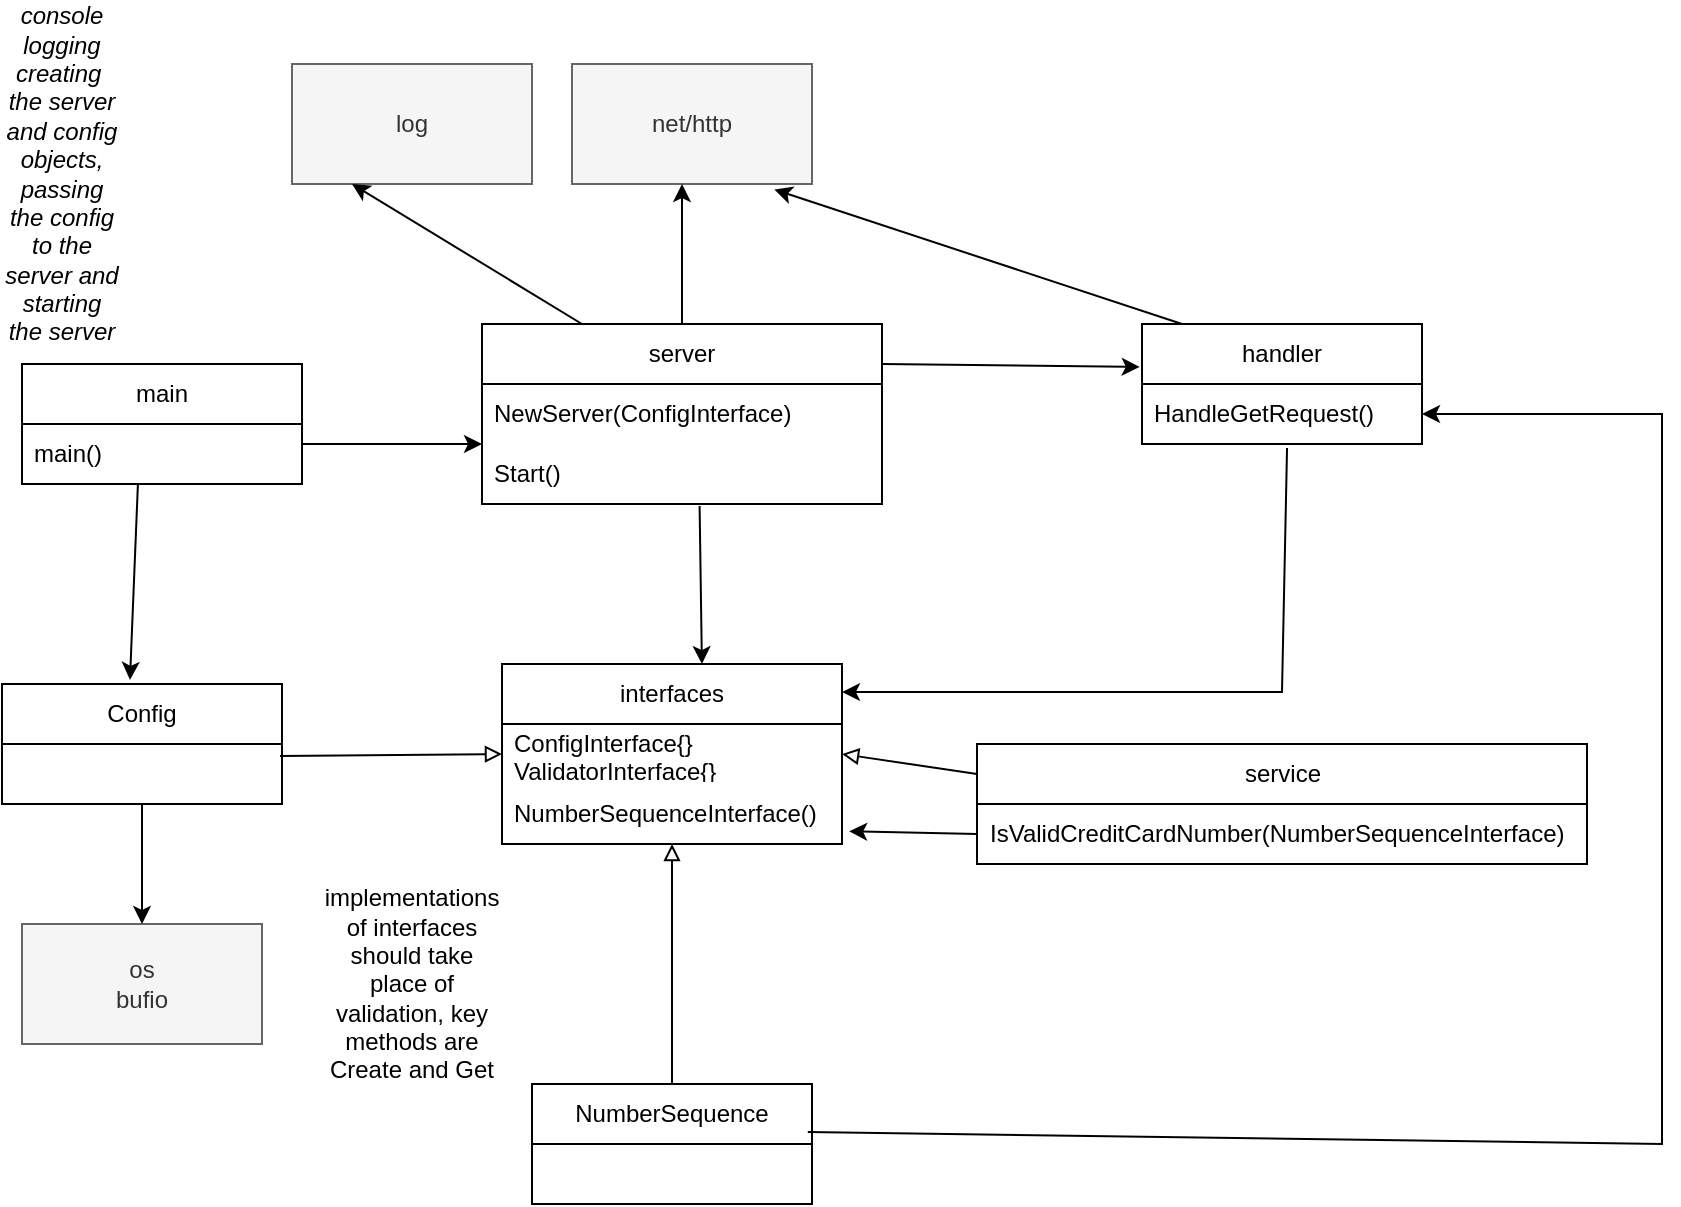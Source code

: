 <mxfile version="26.0.7">
  <diagram id="C5RBs43oDa-KdzZeNtuy" name="Page-1">
    <mxGraphModel dx="1114" dy="784" grid="1" gridSize="10" guides="1" tooltips="1" connect="1" arrows="1" fold="1" page="1" pageScale="1" pageWidth="827" pageHeight="1169" math="0" shadow="0">
      <root>
        <mxCell id="WIyWlLk6GJQsqaUBKTNV-0" />
        <mxCell id="WIyWlLk6GJQsqaUBKTNV-1" parent="WIyWlLk6GJQsqaUBKTNV-0" />
        <mxCell id="FblH6l9M7fZanG1C1Pi8-64" value="main" style="swimlane;fontStyle=0;childLayout=stackLayout;horizontal=1;startSize=30;horizontalStack=0;resizeParent=1;resizeParentMax=0;resizeLast=0;collapsible=1;marginBottom=0;whiteSpace=wrap;html=1;" parent="WIyWlLk6GJQsqaUBKTNV-1" vertex="1">
          <mxGeometry x="30" y="260" width="140" height="60" as="geometry" />
        </mxCell>
        <mxCell id="FblH6l9M7fZanG1C1Pi8-65" value="main()" style="text;strokeColor=none;fillColor=none;align=left;verticalAlign=middle;spacingLeft=4;spacingRight=4;overflow=hidden;points=[[0,0.5],[1,0.5]];portConstraint=eastwest;rotatable=0;whiteSpace=wrap;html=1;" parent="FblH6l9M7fZanG1C1Pi8-64" vertex="1">
          <mxGeometry y="30" width="140" height="30" as="geometry" />
        </mxCell>
        <mxCell id="FblH6l9M7fZanG1C1Pi8-68" value="server" style="swimlane;fontStyle=0;childLayout=stackLayout;horizontal=1;startSize=30;horizontalStack=0;resizeParent=1;resizeParentMax=0;resizeLast=0;collapsible=1;marginBottom=0;whiteSpace=wrap;html=1;" parent="WIyWlLk6GJQsqaUBKTNV-1" vertex="1">
          <mxGeometry x="260" y="240" width="200" height="90" as="geometry" />
        </mxCell>
        <mxCell id="FblH6l9M7fZanG1C1Pi8-69" value="NewServer(ConfigInterface)" style="text;strokeColor=none;fillColor=none;align=left;verticalAlign=middle;spacingLeft=4;spacingRight=4;overflow=hidden;points=[[0,0.5],[1,0.5]];portConstraint=eastwest;rotatable=0;whiteSpace=wrap;html=1;" parent="FblH6l9M7fZanG1C1Pi8-68" vertex="1">
          <mxGeometry y="30" width="200" height="30" as="geometry" />
        </mxCell>
        <mxCell id="FblH6l9M7fZanG1C1Pi8-70" value="Start()" style="text;strokeColor=none;fillColor=none;align=left;verticalAlign=middle;spacingLeft=4;spacingRight=4;overflow=hidden;points=[[0,0.5],[1,0.5]];portConstraint=eastwest;rotatable=0;whiteSpace=wrap;html=1;" parent="FblH6l9M7fZanG1C1Pi8-68" vertex="1">
          <mxGeometry y="60" width="200" height="30" as="geometry" />
        </mxCell>
        <mxCell id="FblH6l9M7fZanG1C1Pi8-72" value="Config" style="swimlane;fontStyle=0;childLayout=stackLayout;horizontal=1;startSize=30;horizontalStack=0;resizeParent=1;resizeParentMax=0;resizeLast=0;collapsible=1;marginBottom=0;whiteSpace=wrap;html=1;" parent="WIyWlLk6GJQsqaUBKTNV-1" vertex="1">
          <mxGeometry x="20" y="420" width="140" height="60" as="geometry" />
        </mxCell>
        <mxCell id="FblH6l9M7fZanG1C1Pi8-76" value="" style="endArrow=classic;html=1;rounded=0;" parent="WIyWlLk6GJQsqaUBKTNV-1" edge="1">
          <mxGeometry width="50" height="50" relative="1" as="geometry">
            <mxPoint x="170" y="300" as="sourcePoint" />
            <mxPoint x="260" y="300" as="targetPoint" />
          </mxGeometry>
        </mxCell>
        <mxCell id="FblH6l9M7fZanG1C1Pi8-77" value="" style="endArrow=classic;html=1;rounded=0;exitX=0.414;exitY=1;exitDx=0;exitDy=0;exitPerimeter=0;entryX=0.457;entryY=-0.017;entryDx=0;entryDy=0;entryPerimeter=0;" parent="WIyWlLk6GJQsqaUBKTNV-1" source="FblH6l9M7fZanG1C1Pi8-65" edge="1">
          <mxGeometry width="50" height="50" relative="1" as="geometry">
            <mxPoint x="94.96" y="353" as="sourcePoint" />
            <mxPoint x="83.98" y="417.96" as="targetPoint" />
          </mxGeometry>
        </mxCell>
        <mxCell id="FblH6l9M7fZanG1C1Pi8-79" value="interfaces" style="swimlane;fontStyle=0;childLayout=stackLayout;horizontal=1;startSize=30;horizontalStack=0;resizeParent=1;resizeParentMax=0;resizeLast=0;collapsible=1;marginBottom=0;whiteSpace=wrap;html=1;" parent="WIyWlLk6GJQsqaUBKTNV-1" vertex="1">
          <mxGeometry x="270" y="410" width="170" height="90" as="geometry" />
        </mxCell>
        <mxCell id="FblH6l9M7fZanG1C1Pi8-80" value="ConfigInterface{}&lt;div&gt;ValidatorInterface{}&lt;/div&gt;" style="text;strokeColor=none;fillColor=none;align=left;verticalAlign=middle;spacingLeft=4;spacingRight=4;overflow=hidden;points=[[0,0.5],[1,0.5]];portConstraint=eastwest;rotatable=0;whiteSpace=wrap;html=1;" parent="FblH6l9M7fZanG1C1Pi8-79" vertex="1">
          <mxGeometry y="30" width="170" height="30" as="geometry" />
        </mxCell>
        <mxCell id="FblH6l9M7fZanG1C1Pi8-81" value="NumberSequenceInterface()" style="text;strokeColor=none;fillColor=none;align=left;verticalAlign=middle;spacingLeft=4;spacingRight=4;overflow=hidden;points=[[0,0.5],[1,0.5]];portConstraint=eastwest;rotatable=0;whiteSpace=wrap;html=1;" parent="FblH6l9M7fZanG1C1Pi8-79" vertex="1">
          <mxGeometry y="60" width="170" height="30" as="geometry" />
        </mxCell>
        <mxCell id="FblH6l9M7fZanG1C1Pi8-84" value="" style="endArrow=block;html=1;rounded=0;entryX=0;entryY=0.5;entryDx=0;entryDy=0;exitX=0.993;exitY=0.2;exitDx=0;exitDy=0;exitPerimeter=0;endFill=0;" parent="WIyWlLk6GJQsqaUBKTNV-1" target="FblH6l9M7fZanG1C1Pi8-80" edge="1">
          <mxGeometry width="50" height="50" relative="1" as="geometry">
            <mxPoint x="159.02" y="456.0" as="sourcePoint" />
            <mxPoint x="210" y="390" as="targetPoint" />
          </mxGeometry>
        </mxCell>
        <mxCell id="FblH6l9M7fZanG1C1Pi8-88" value="handler" style="swimlane;fontStyle=0;childLayout=stackLayout;horizontal=1;startSize=30;horizontalStack=0;resizeParent=1;resizeParentMax=0;resizeLast=0;collapsible=1;marginBottom=0;whiteSpace=wrap;html=1;" parent="WIyWlLk6GJQsqaUBKTNV-1" vertex="1">
          <mxGeometry x="590" y="240" width="140" height="60" as="geometry" />
        </mxCell>
        <mxCell id="FblH6l9M7fZanG1C1Pi8-89" value="HandleGetRequest()" style="text;strokeColor=none;fillColor=none;align=left;verticalAlign=middle;spacingLeft=4;spacingRight=4;overflow=hidden;points=[[0,0.5],[1,0.5]];portConstraint=eastwest;rotatable=0;whiteSpace=wrap;html=1;" parent="FblH6l9M7fZanG1C1Pi8-88" vertex="1">
          <mxGeometry y="30" width="140" height="30" as="geometry" />
        </mxCell>
        <mxCell id="FblH6l9M7fZanG1C1Pi8-92" value="service" style="swimlane;fontStyle=0;childLayout=stackLayout;horizontal=1;startSize=30;horizontalStack=0;resizeParent=1;resizeParentMax=0;resizeLast=0;collapsible=1;marginBottom=0;whiteSpace=wrap;html=1;" parent="WIyWlLk6GJQsqaUBKTNV-1" vertex="1">
          <mxGeometry x="507.5" y="450" width="305" height="60" as="geometry" />
        </mxCell>
        <mxCell id="FblH6l9M7fZanG1C1Pi8-93" value="IsValidCreditCardNumber(NumberSequenceInterface)" style="text;strokeColor=none;fillColor=none;align=left;verticalAlign=middle;spacingLeft=4;spacingRight=4;overflow=hidden;points=[[0,0.5],[1,0.5]];portConstraint=eastwest;rotatable=0;whiteSpace=wrap;html=1;" parent="FblH6l9M7fZanG1C1Pi8-92" vertex="1">
          <mxGeometry y="30" width="305" height="30" as="geometry" />
        </mxCell>
        <mxCell id="FblH6l9M7fZanG1C1Pi8-96" value="" style="endArrow=classic;html=1;rounded=0;exitX=0.518;exitY=1.067;exitDx=0;exitDy=0;exitPerimeter=0;entryX=1;entryY=0.156;entryDx=0;entryDy=0;entryPerimeter=0;" parent="WIyWlLk6GJQsqaUBKTNV-1" source="FblH6l9M7fZanG1C1Pi8-89" target="FblH6l9M7fZanG1C1Pi8-79" edge="1">
          <mxGeometry width="50" height="50" relative="1" as="geometry">
            <mxPoint x="680" y="340" as="sourcePoint" />
            <mxPoint x="730" y="290" as="targetPoint" />
            <Array as="points">
              <mxPoint x="660" y="424" />
            </Array>
          </mxGeometry>
        </mxCell>
        <mxCell id="FblH6l9M7fZanG1C1Pi8-97" value="" style="endArrow=classic;html=1;rounded=0;entryX=-0.008;entryY=0.358;entryDx=0;entryDy=0;entryPerimeter=0;" parent="WIyWlLk6GJQsqaUBKTNV-1" target="FblH6l9M7fZanG1C1Pi8-88" edge="1">
          <mxGeometry width="50" height="50" relative="1" as="geometry">
            <mxPoint x="460" y="260" as="sourcePoint" />
            <mxPoint x="510" y="210" as="targetPoint" />
          </mxGeometry>
        </mxCell>
        <mxCell id="FblH6l9M7fZanG1C1Pi8-98" value="NumberSequence" style="swimlane;fontStyle=0;childLayout=stackLayout;horizontal=1;startSize=30;horizontalStack=0;resizeParent=1;resizeParentMax=0;resizeLast=0;collapsible=1;marginBottom=0;whiteSpace=wrap;html=1;" parent="WIyWlLk6GJQsqaUBKTNV-1" vertex="1">
          <mxGeometry x="285" y="620" width="140" height="60" as="geometry" />
        </mxCell>
        <mxCell id="FblH6l9M7fZanG1C1Pi8-102" value="" style="endArrow=classic;html=1;rounded=0;exitX=0;exitY=0.5;exitDx=0;exitDy=0;entryX=1.021;entryY=0.788;entryDx=0;entryDy=0;entryPerimeter=0;" parent="WIyWlLk6GJQsqaUBKTNV-1" source="FblH6l9M7fZanG1C1Pi8-93" target="FblH6l9M7fZanG1C1Pi8-81" edge="1">
          <mxGeometry width="50" height="50" relative="1" as="geometry">
            <mxPoint x="260" y="690" as="sourcePoint" />
            <mxPoint x="310" y="640" as="targetPoint" />
          </mxGeometry>
        </mxCell>
        <mxCell id="FblH6l9M7fZanG1C1Pi8-103" value="" style="endArrow=block;html=1;rounded=0;exitX=0.5;exitY=0;exitDx=0;exitDy=0;endFill=0;" parent="WIyWlLk6GJQsqaUBKTNV-1" source="FblH6l9M7fZanG1C1Pi8-98" target="FblH6l9M7fZanG1C1Pi8-81" edge="1">
          <mxGeometry width="50" height="50" relative="1" as="geometry">
            <mxPoint x="355" y="610" as="sourcePoint" />
            <mxPoint x="450" y="550" as="targetPoint" />
          </mxGeometry>
        </mxCell>
        <mxCell id="FblH6l9M7fZanG1C1Pi8-104" value="" style="endArrow=classic;html=1;rounded=0;entryX=1;entryY=0.5;entryDx=0;entryDy=0;exitX=0.985;exitY=0.401;exitDx=0;exitDy=0;exitPerimeter=0;" edge="1" parent="WIyWlLk6GJQsqaUBKTNV-1" source="FblH6l9M7fZanG1C1Pi8-98" target="FblH6l9M7fZanG1C1Pi8-89">
          <mxGeometry width="50" height="50" relative="1" as="geometry">
            <mxPoint x="770" y="385" as="sourcePoint" />
            <mxPoint x="760" y="270" as="targetPoint" />
            <Array as="points">
              <mxPoint x="850" y="650" />
              <mxPoint x="850" y="285" />
            </Array>
          </mxGeometry>
        </mxCell>
        <mxCell id="FblH6l9M7fZanG1C1Pi8-105" value="&lt;i&gt;console logging&lt;/i&gt;&lt;div&gt;&lt;i&gt;creating&amp;nbsp; the server and config objects, passing the config to the server and starting the server&lt;/i&gt;&lt;/div&gt;" style="text;html=1;align=center;verticalAlign=middle;whiteSpace=wrap;rounded=0;" parent="WIyWlLk6GJQsqaUBKTNV-1" vertex="1">
          <mxGeometry x="20" y="150" width="60" height="30" as="geometry" />
        </mxCell>
        <mxCell id="FblH6l9M7fZanG1C1Pi8-110" value="" style="endArrow=classic;html=1;rounded=0;entryX=0.588;entryY=0;entryDx=0;entryDy=0;entryPerimeter=0;exitX=0.544;exitY=1.035;exitDx=0;exitDy=0;exitPerimeter=0;" parent="WIyWlLk6GJQsqaUBKTNV-1" source="FblH6l9M7fZanG1C1Pi8-70" target="FblH6l9M7fZanG1C1Pi8-79" edge="1">
          <mxGeometry width="50" height="50" relative="1" as="geometry">
            <mxPoint x="380" y="360" as="sourcePoint" />
            <mxPoint x="430" y="310" as="targetPoint" />
          </mxGeometry>
        </mxCell>
        <mxCell id="FblH6l9M7fZanG1C1Pi8-111" value="implementations of interfaces should take place of validation, key methods are Create and Get" style="text;html=1;align=center;verticalAlign=middle;whiteSpace=wrap;rounded=0;" parent="WIyWlLk6GJQsqaUBKTNV-1" vertex="1">
          <mxGeometry x="195" y="555" width="60" height="30" as="geometry" />
        </mxCell>
        <mxCell id="FblH6l9M7fZanG1C1Pi8-115" value="os&lt;div&gt;bufio&lt;/div&gt;" style="rounded=0;whiteSpace=wrap;html=1;fillColor=#f5f5f5;fontColor=#333333;strokeColor=#666666;" parent="WIyWlLk6GJQsqaUBKTNV-1" vertex="1">
          <mxGeometry x="30" y="540" width="120" height="60" as="geometry" />
        </mxCell>
        <mxCell id="FblH6l9M7fZanG1C1Pi8-116" value="" style="endArrow=classic;html=1;rounded=0;entryX=0.5;entryY=0;entryDx=0;entryDy=0;exitX=0.5;exitY=1;exitDx=0;exitDy=0;" parent="WIyWlLk6GJQsqaUBKTNV-1" source="FblH6l9M7fZanG1C1Pi8-72" target="FblH6l9M7fZanG1C1Pi8-115" edge="1">
          <mxGeometry width="50" height="50" relative="1" as="geometry">
            <mxPoint x="90" y="740" as="sourcePoint" />
            <mxPoint x="140" y="690" as="targetPoint" />
          </mxGeometry>
        </mxCell>
        <mxCell id="FblH6l9M7fZanG1C1Pi8-117" value="net/http" style="rounded=0;whiteSpace=wrap;html=1;fillColor=#f5f5f5;fontColor=#333333;strokeColor=#666666;" parent="WIyWlLk6GJQsqaUBKTNV-1" vertex="1">
          <mxGeometry x="305" y="110" width="120" height="60" as="geometry" />
        </mxCell>
        <mxCell id="FblH6l9M7fZanG1C1Pi8-118" value="" style="endArrow=classic;html=1;rounded=0;exitX=0.5;exitY=0;exitDx=0;exitDy=0;" parent="WIyWlLk6GJQsqaUBKTNV-1" source="FblH6l9M7fZanG1C1Pi8-68" edge="1">
          <mxGeometry width="50" height="50" relative="1" as="geometry">
            <mxPoint x="310" y="220" as="sourcePoint" />
            <mxPoint x="360" y="170" as="targetPoint" />
          </mxGeometry>
        </mxCell>
        <mxCell id="FblH6l9M7fZanG1C1Pi8-119" value="log" style="rounded=0;whiteSpace=wrap;html=1;fillColor=#f5f5f5;fontColor=#333333;strokeColor=#666666;" parent="WIyWlLk6GJQsqaUBKTNV-1" vertex="1">
          <mxGeometry x="165" y="110" width="120" height="60" as="geometry" />
        </mxCell>
        <mxCell id="FblH6l9M7fZanG1C1Pi8-120" value="" style="endArrow=classic;html=1;rounded=0;entryX=0.25;entryY=1;entryDx=0;entryDy=0;exitX=0.25;exitY=0;exitDx=0;exitDy=0;" parent="WIyWlLk6GJQsqaUBKTNV-1" source="FblH6l9M7fZanG1C1Pi8-68" target="FblH6l9M7fZanG1C1Pi8-119" edge="1">
          <mxGeometry width="50" height="50" relative="1" as="geometry">
            <mxPoint x="410" y="240" as="sourcePoint" />
            <mxPoint x="460" y="190" as="targetPoint" />
          </mxGeometry>
        </mxCell>
        <mxCell id="FblH6l9M7fZanG1C1Pi8-121" value="" style="endArrow=classic;html=1;rounded=0;exitX=0.143;exitY=0;exitDx=0;exitDy=0;exitPerimeter=0;entryX=0.843;entryY=1.046;entryDx=0;entryDy=0;entryPerimeter=0;" parent="WIyWlLk6GJQsqaUBKTNV-1" source="FblH6l9M7fZanG1C1Pi8-88" target="FblH6l9M7fZanG1C1Pi8-117" edge="1">
          <mxGeometry width="50" height="50" relative="1" as="geometry">
            <mxPoint x="530" y="210" as="sourcePoint" />
            <mxPoint x="580" y="160" as="targetPoint" />
          </mxGeometry>
        </mxCell>
        <mxCell id="0bn-AWep2c3Ca-3s1CeS-0" value="" style="endArrow=block;html=1;rounded=0;exitX=0;exitY=0.25;exitDx=0;exitDy=0;entryX=1;entryY=0.5;entryDx=0;entryDy=0;endFill=0;" parent="WIyWlLk6GJQsqaUBKTNV-1" source="FblH6l9M7fZanG1C1Pi8-92" target="FblH6l9M7fZanG1C1Pi8-80" edge="1">
          <mxGeometry width="50" height="50" relative="1" as="geometry">
            <mxPoint x="620" y="430" as="sourcePoint" />
            <mxPoint x="670" y="380" as="targetPoint" />
          </mxGeometry>
        </mxCell>
      </root>
    </mxGraphModel>
  </diagram>
</mxfile>
